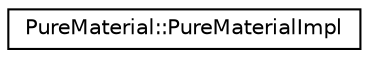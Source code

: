 digraph "Graphical Class Hierarchy"
{
 // LATEX_PDF_SIZE
  edge [fontname="Helvetica",fontsize="10",labelfontname="Helvetica",labelfontsize="10"];
  node [fontname="Helvetica",fontsize="10",shape=record];
  rankdir="LR";
  Node0 [label="PureMaterial::PureMaterialImpl",height=0.2,width=0.4,color="black", fillcolor="white", style="filled",URL="$class_pure_material_1_1_pure_material_impl.html",tooltip=" "];
}
